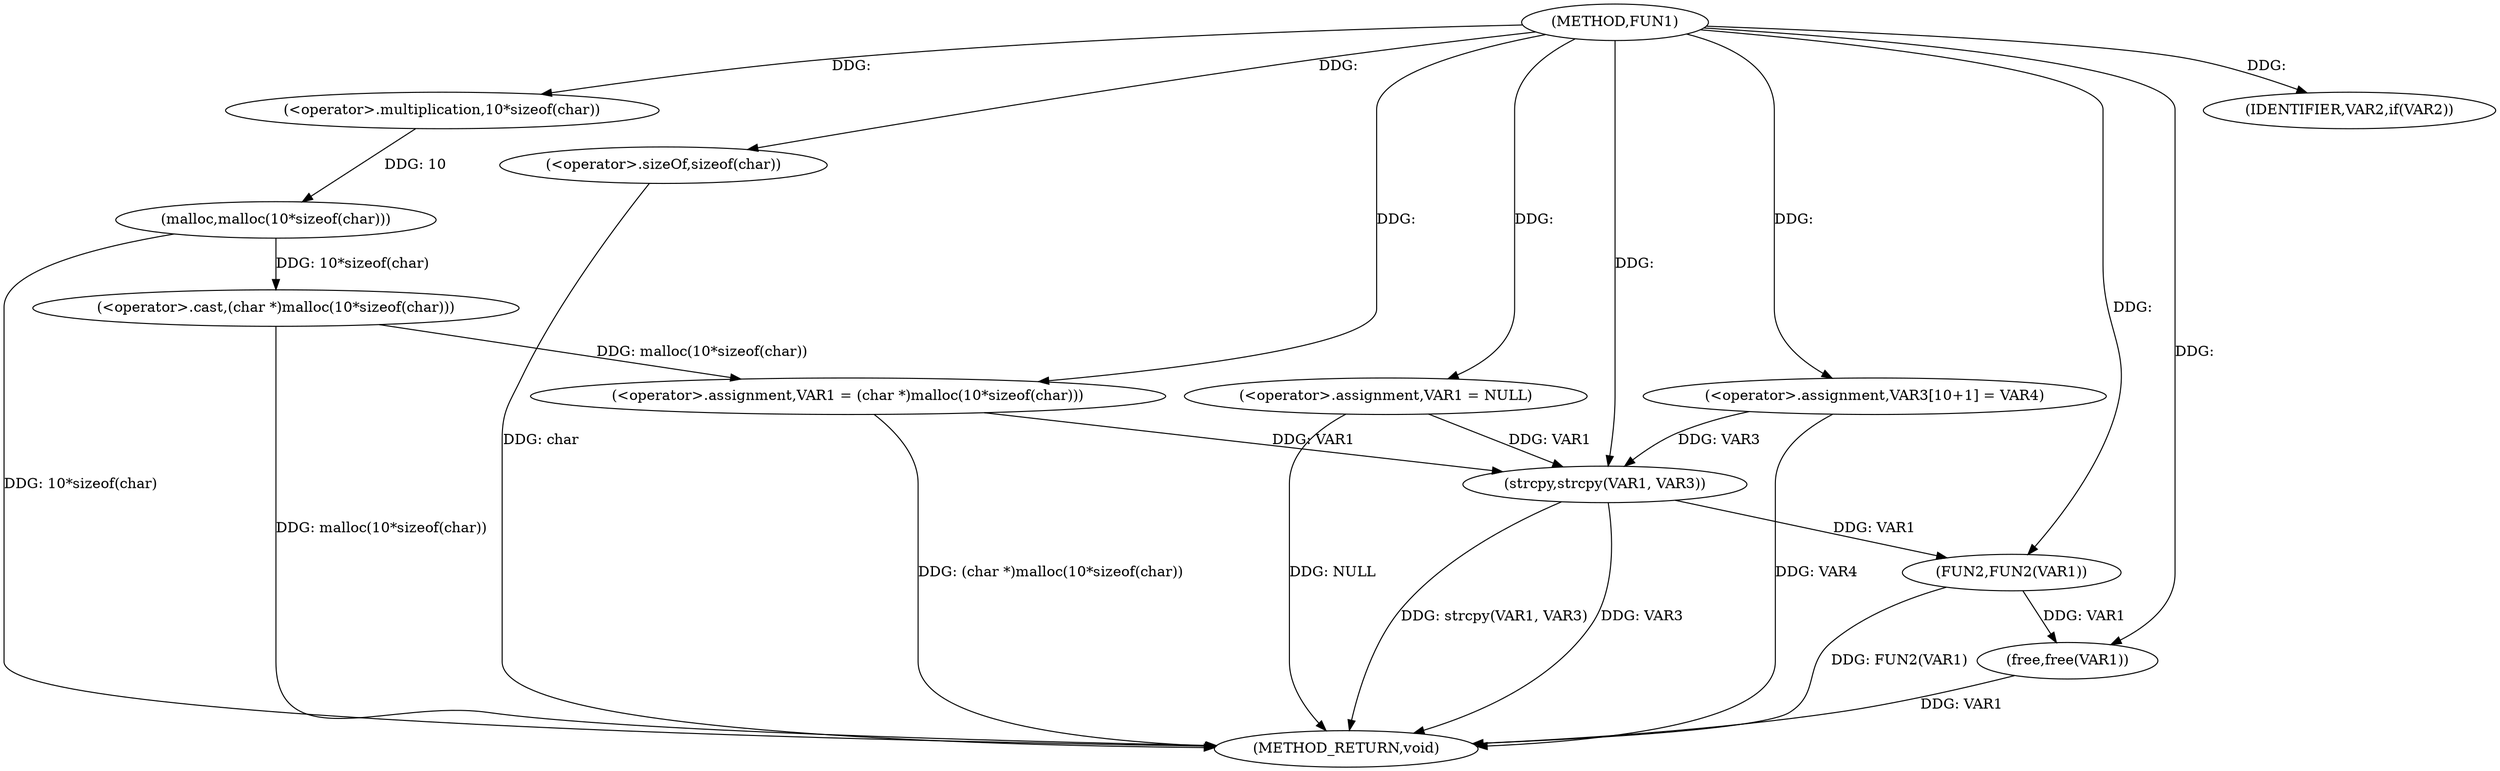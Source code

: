 digraph FUN1 {  
"1000100" [label = "(METHOD,FUN1)" ]
"1000130" [label = "(METHOD_RETURN,void)" ]
"1000103" [label = "(<operator>.assignment,VAR1 = NULL)" ]
"1000107" [label = "(IDENTIFIER,VAR2,if(VAR2))" ]
"1000109" [label = "(<operator>.assignment,VAR1 = (char *)malloc(10*sizeof(char)))" ]
"1000111" [label = "(<operator>.cast,(char *)malloc(10*sizeof(char)))" ]
"1000113" [label = "(malloc,malloc(10*sizeof(char)))" ]
"1000114" [label = "(<operator>.multiplication,10*sizeof(char))" ]
"1000116" [label = "(<operator>.sizeOf,sizeof(char))" ]
"1000120" [label = "(<operator>.assignment,VAR3[10+1] = VAR4)" ]
"1000123" [label = "(strcpy,strcpy(VAR1, VAR3))" ]
"1000126" [label = "(FUN2,FUN2(VAR1))" ]
"1000128" [label = "(free,free(VAR1))" ]
  "1000116" -> "1000130"  [ label = "DDG: char"] 
  "1000126" -> "1000130"  [ label = "DDG: FUN2(VAR1)"] 
  "1000123" -> "1000130"  [ label = "DDG: VAR3"] 
  "1000103" -> "1000130"  [ label = "DDG: NULL"] 
  "1000113" -> "1000130"  [ label = "DDG: 10*sizeof(char)"] 
  "1000123" -> "1000130"  [ label = "DDG: strcpy(VAR1, VAR3)"] 
  "1000120" -> "1000130"  [ label = "DDG: VAR4"] 
  "1000128" -> "1000130"  [ label = "DDG: VAR1"] 
  "1000111" -> "1000130"  [ label = "DDG: malloc(10*sizeof(char))"] 
  "1000109" -> "1000130"  [ label = "DDG: (char *)malloc(10*sizeof(char))"] 
  "1000100" -> "1000103"  [ label = "DDG: "] 
  "1000100" -> "1000107"  [ label = "DDG: "] 
  "1000111" -> "1000109"  [ label = "DDG: malloc(10*sizeof(char))"] 
  "1000100" -> "1000109"  [ label = "DDG: "] 
  "1000113" -> "1000111"  [ label = "DDG: 10*sizeof(char)"] 
  "1000114" -> "1000113"  [ label = "DDG: 10"] 
  "1000100" -> "1000114"  [ label = "DDG: "] 
  "1000100" -> "1000116"  [ label = "DDG: "] 
  "1000100" -> "1000120"  [ label = "DDG: "] 
  "1000103" -> "1000123"  [ label = "DDG: VAR1"] 
  "1000109" -> "1000123"  [ label = "DDG: VAR1"] 
  "1000100" -> "1000123"  [ label = "DDG: "] 
  "1000120" -> "1000123"  [ label = "DDG: VAR3"] 
  "1000123" -> "1000126"  [ label = "DDG: VAR1"] 
  "1000100" -> "1000126"  [ label = "DDG: "] 
  "1000126" -> "1000128"  [ label = "DDG: VAR1"] 
  "1000100" -> "1000128"  [ label = "DDG: "] 
}
